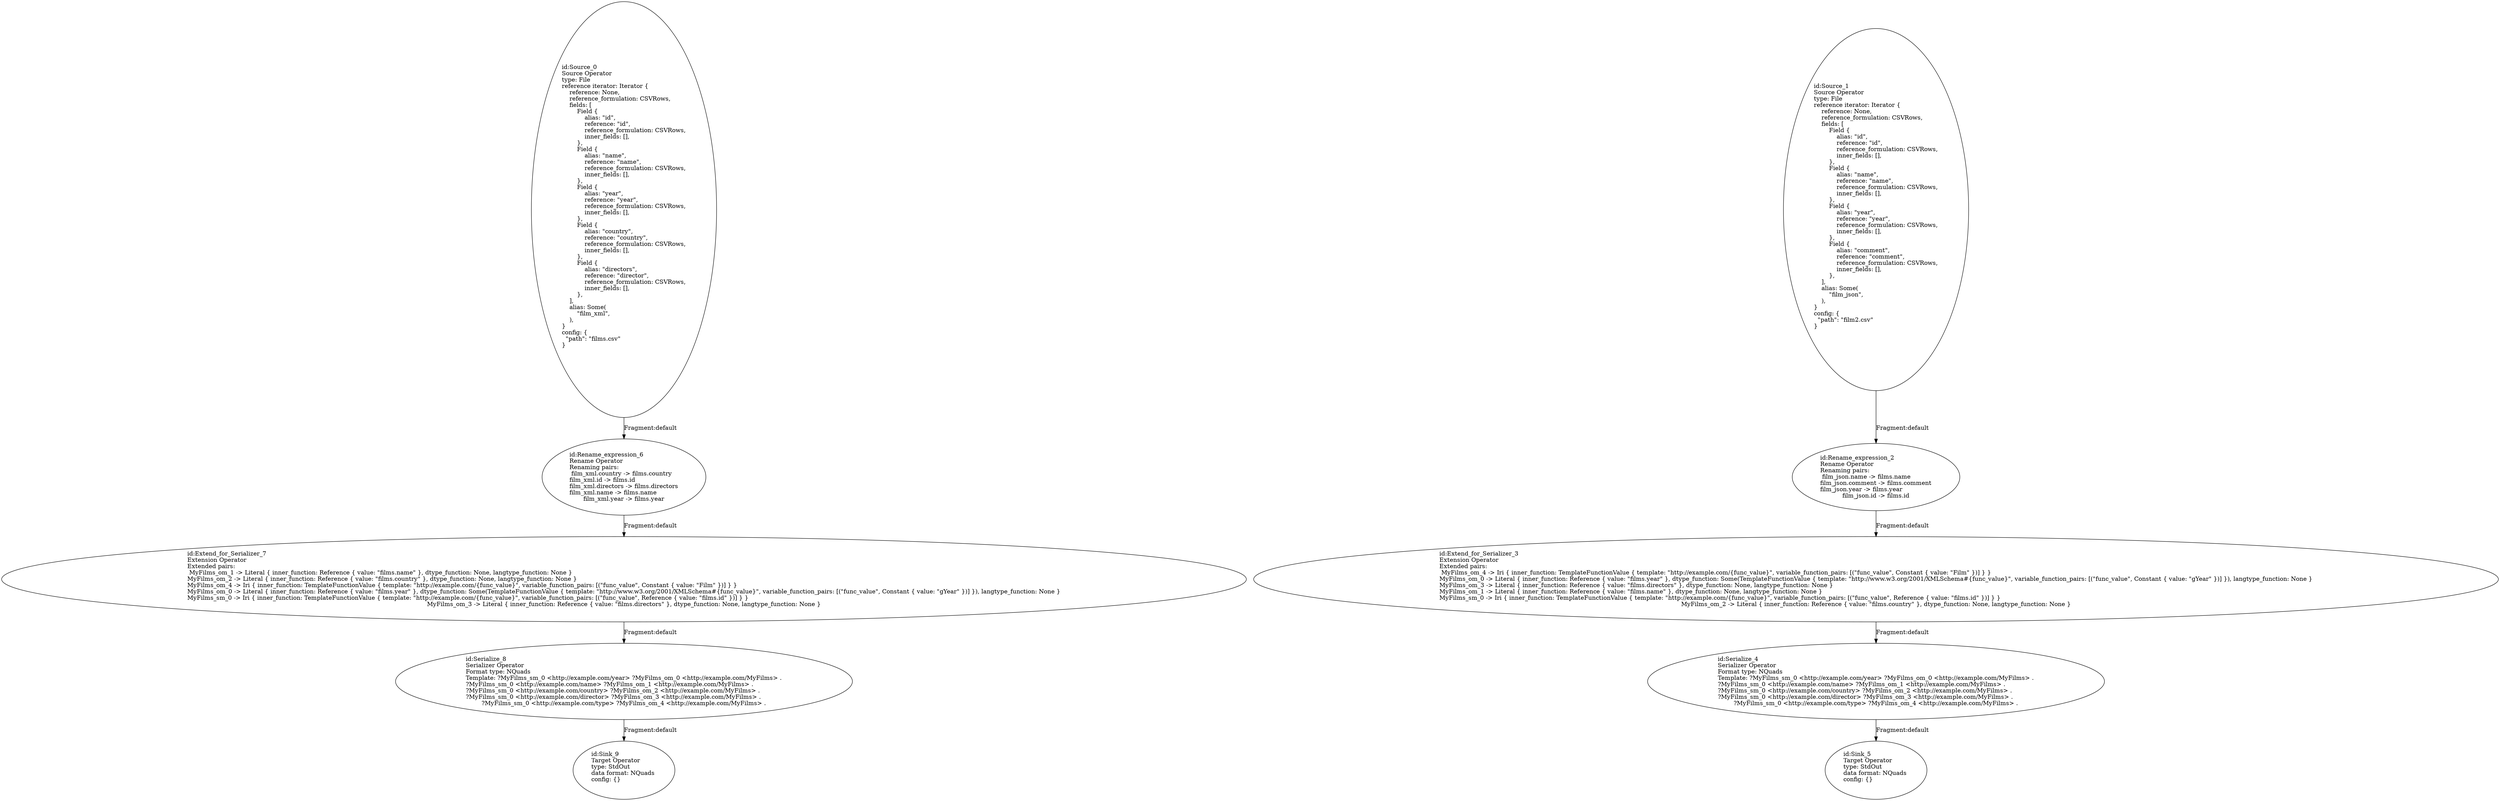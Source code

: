 digraph {
    0 [ label = "id:Source_0 \lSource Operator\ltype: File \lreference iterator: Iterator {\l    reference: None,\l    reference_formulation: CSVRows,\l    fields: [\l        Field {\l            alias: \"id\",\l            reference: \"id\",\l            reference_formulation: CSVRows,\l            inner_fields: [],\l        },\l        Field {\l            alias: \"name\",\l            reference: \"name\",\l            reference_formulation: CSVRows,\l            inner_fields: [],\l        },\l        Field {\l            alias: \"year\",\l            reference: \"year\",\l            reference_formulation: CSVRows,\l            inner_fields: [],\l        },\l        Field {\l            alias: \"country\",\l            reference: \"country\",\l            reference_formulation: CSVRows,\l            inner_fields: [],\l        },\l        Field {\l            alias: \"directors\",\l            reference: \"director\",\l            reference_formulation: CSVRows,\l            inner_fields: [],\l        },\l    ],\l    alias: Some(\l        \"film_xml\",\l    ),\l} \lconfig: {\l  \"path\": \"films.csv\"\l}\l             " ]
    1 [ label = "id:Source_1 \lSource Operator\ltype: File \lreference iterator: Iterator {\l    reference: None,\l    reference_formulation: CSVRows,\l    fields: [\l        Field {\l            alias: \"id\",\l            reference: \"id\",\l            reference_formulation: CSVRows,\l            inner_fields: [],\l        },\l        Field {\l            alias: \"name\",\l            reference: \"name\",\l            reference_formulation: CSVRows,\l            inner_fields: [],\l        },\l        Field {\l            alias: \"year\",\l            reference: \"year\",\l            reference_formulation: CSVRows,\l            inner_fields: [],\l        },\l        Field {\l            alias: \"comment\",\l            reference: \"comment\",\l            reference_formulation: CSVRows,\l            inner_fields: [],\l        },\l    ],\l    alias: Some(\l        \"film_json\",\l    ),\l} \lconfig: {\l  \"path\": \"film2.csv\"\l}\l             " ]
    2 [ label = "id:Rename_expression_2 \lRename Operator\lRenaming pairs:\l film_json.name -> films.name\lfilm_json.comment -> films.comment\lfilm_json.year -> films.year\lfilm_json.id -> films.id" ]
    3 [ label = "id:Extend_for_Serializer_3 \lExtension Operator\lExtended pairs: \l MyFilms_om_4 -> Iri { inner_function: TemplateFunctionValue { template: \"http://example.com/{func_value}\", variable_function_pairs: [(\"func_value\", Constant { value: \"Film\" })] } }\lMyFilms_om_0 -> Literal { inner_function: Reference { value: \"films.year\" }, dtype_function: Some(TemplateFunctionValue { template: \"http://www.w3.org/2001/XMLSchema#{func_value}\", variable_function_pairs: [(\"func_value\", Constant { value: \"gYear\" })] }), langtype_function: None }\lMyFilms_om_3 -> Literal { inner_function: Reference { value: \"films.directors\" }, dtype_function: None, langtype_function: None }\lMyFilms_om_1 -> Literal { inner_function: Reference { value: \"films.name\" }, dtype_function: None, langtype_function: None }\lMyFilms_sm_0 -> Iri { inner_function: TemplateFunctionValue { template: \"http://example.com/{func_value}\", variable_function_pairs: [(\"func_value\", Reference { value: \"films.id\" })] } }\lMyFilms_om_2 -> Literal { inner_function: Reference { value: \"films.country\" }, dtype_function: None, langtype_function: None }" ]
    4 [ label = "id:Serialize_4 \lSerializer Operator\lFormat type: NQuads\lTemplate: ?MyFilms_sm_0 <http://example.com/year> ?MyFilms_om_0 <http://example.com/MyFilms> .\l?MyFilms_sm_0 <http://example.com/name> ?MyFilms_om_1 <http://example.com/MyFilms> .\l?MyFilms_sm_0 <http://example.com/country> ?MyFilms_om_2 <http://example.com/MyFilms> .\l?MyFilms_sm_0 <http://example.com/director> ?MyFilms_om_3 <http://example.com/MyFilms> .\l?MyFilms_sm_0 <http://example.com/type> ?MyFilms_om_4 <http://example.com/MyFilms> ." ]
    5 [ label = "id:Sink_5 \lTarget Operator\ltype: StdOut \ldata format: NQuads \lconfig: {}\l             " ]
    6 [ label = "id:Rename_expression_6 \lRename Operator\lRenaming pairs:\l film_xml.country -> films.country\lfilm_xml.id -> films.id\lfilm_xml.directors -> films.directors\lfilm_xml.name -> films.name\lfilm_xml.year -> films.year" ]
    7 [ label = "id:Extend_for_Serializer_7 \lExtension Operator\lExtended pairs: \l MyFilms_om_1 -> Literal { inner_function: Reference { value: \"films.name\" }, dtype_function: None, langtype_function: None }\lMyFilms_om_2 -> Literal { inner_function: Reference { value: \"films.country\" }, dtype_function: None, langtype_function: None }\lMyFilms_om_4 -> Iri { inner_function: TemplateFunctionValue { template: \"http://example.com/{func_value}\", variable_function_pairs: [(\"func_value\", Constant { value: \"Film\" })] } }\lMyFilms_om_0 -> Literal { inner_function: Reference { value: \"films.year\" }, dtype_function: Some(TemplateFunctionValue { template: \"http://www.w3.org/2001/XMLSchema#{func_value}\", variable_function_pairs: [(\"func_value\", Constant { value: \"gYear\" })] }), langtype_function: None }\lMyFilms_sm_0 -> Iri { inner_function: TemplateFunctionValue { template: \"http://example.com/{func_value}\", variable_function_pairs: [(\"func_value\", Reference { value: \"films.id\" })] } }\lMyFilms_om_3 -> Literal { inner_function: Reference { value: \"films.directors\" }, dtype_function: None, langtype_function: None }" ]
    8 [ label = "id:Serialize_8 \lSerializer Operator\lFormat type: NQuads\lTemplate: ?MyFilms_sm_0 <http://example.com/year> ?MyFilms_om_0 <http://example.com/MyFilms> .\l?MyFilms_sm_0 <http://example.com/name> ?MyFilms_om_1 <http://example.com/MyFilms> .\l?MyFilms_sm_0 <http://example.com/country> ?MyFilms_om_2 <http://example.com/MyFilms> .\l?MyFilms_sm_0 <http://example.com/director> ?MyFilms_om_3 <http://example.com/MyFilms> .\l?MyFilms_sm_0 <http://example.com/type> ?MyFilms_om_4 <http://example.com/MyFilms> ." ]
    9 [ label = "id:Sink_9 \lTarget Operator\ltype: StdOut \ldata format: NQuads \lconfig: {}\l             " ]
    1 -> 2 [ label = "Fragment:default" ]
    2 -> 3 [ label = "Fragment:default" ]
    3 -> 4 [ label = "Fragment:default" ]
    4 -> 5 [ label = "Fragment:default" ]
    0 -> 6 [ label = "Fragment:default" ]
    6 -> 7 [ label = "Fragment:default" ]
    7 -> 8 [ label = "Fragment:default" ]
    8 -> 9 [ label = "Fragment:default" ]
}
